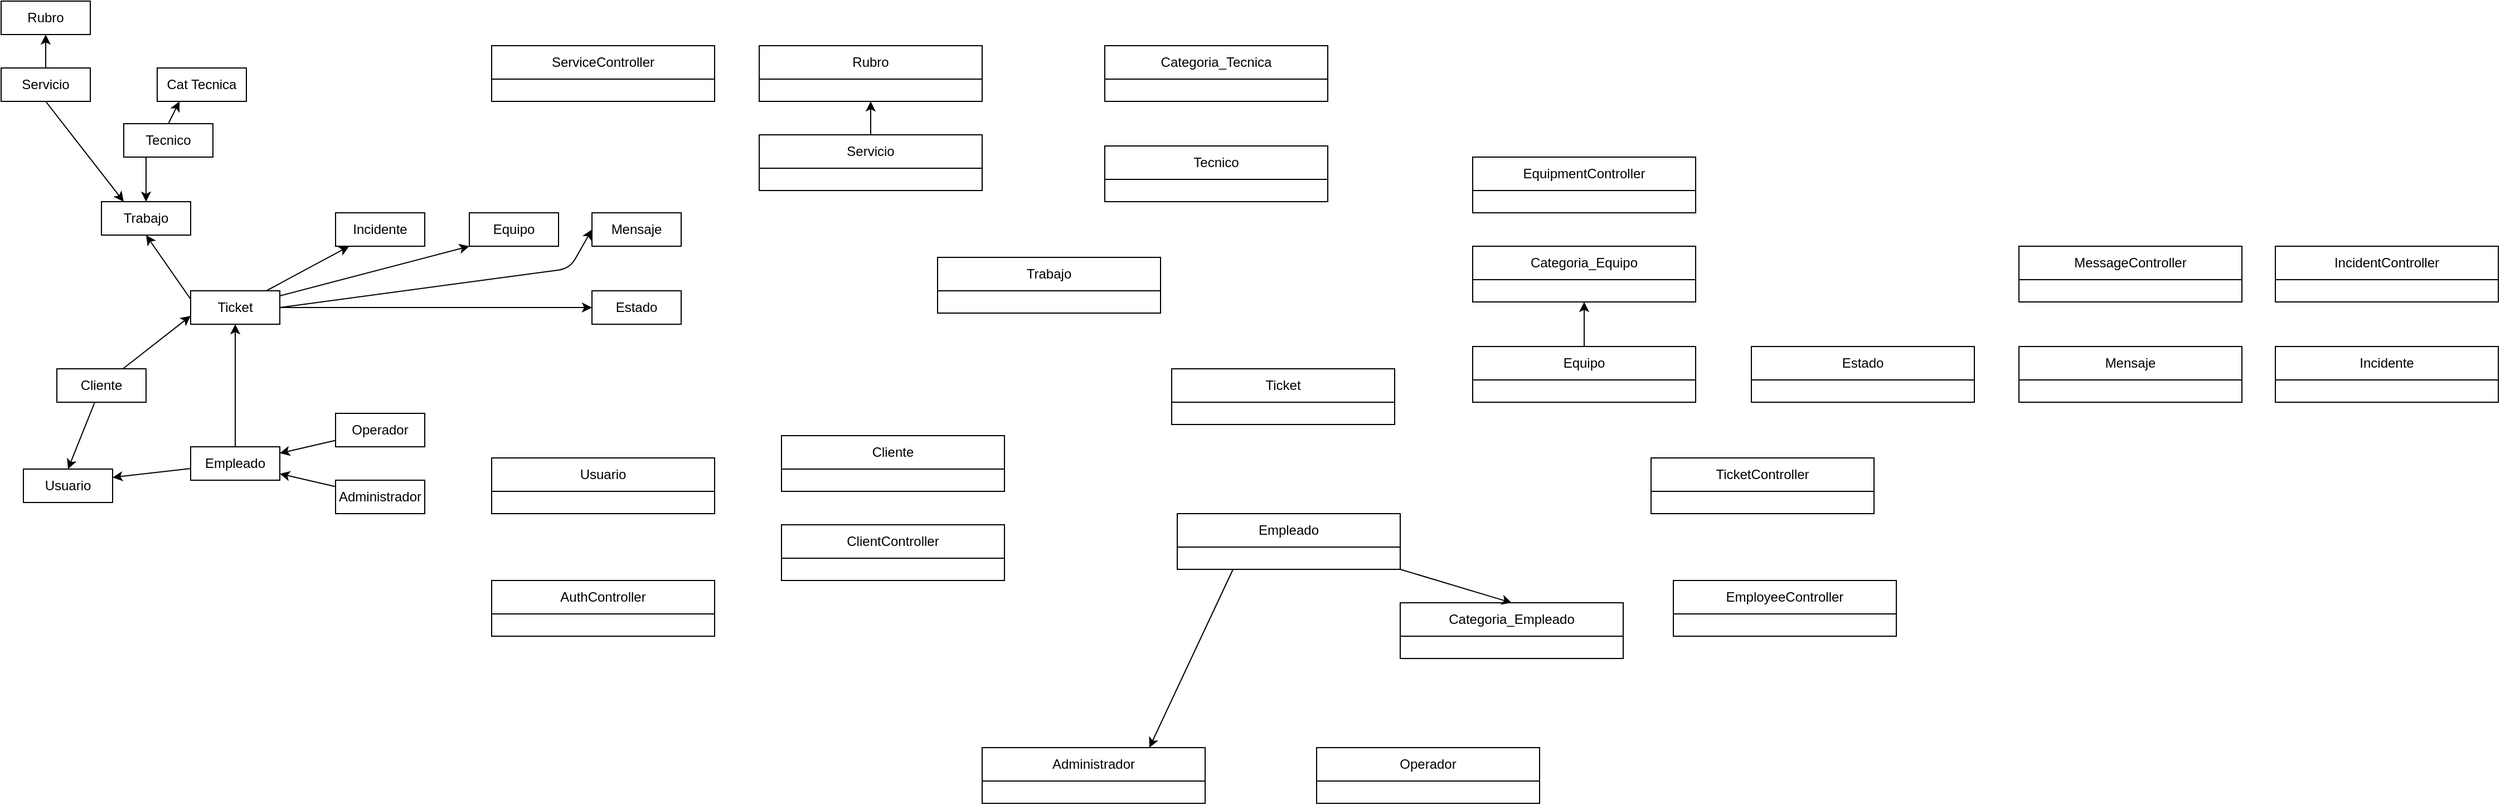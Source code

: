 <mxfile>
    <diagram id="MBveGb3QaeWdlnwQ4POW" name="Page-1">
        <mxGraphModel dx="1478" dy="1222" grid="1" gridSize="10" guides="1" tooltips="1" connect="1" arrows="1" fold="1" page="1" pageScale="1" pageWidth="850" pageHeight="1100" math="0" shadow="0">
            <root>
                <mxCell id="0"/>
                <mxCell id="1" parent="0"/>
                <mxCell id="24" style="edgeStyle=none;html=1;exitX=0.5;exitY=1;exitDx=0;exitDy=0;entryX=0.25;entryY=0;entryDx=0;entryDy=0;" parent="1" source="3" target="2" edge="1">
                    <mxGeometry relative="1" as="geometry"/>
                </mxCell>
                <mxCell id="29" style="edgeStyle=none;html=1;exitX=0.25;exitY=1;exitDx=0;exitDy=0;entryX=0.5;entryY=0;entryDx=0;entryDy=0;" parent="1" source="28" target="2" edge="1">
                    <mxGeometry relative="1" as="geometry"/>
                </mxCell>
                <mxCell id="2" value="Trabajo" style="whiteSpace=wrap;html=1;" parent="1" vertex="1">
                    <mxGeometry x="110" y="200" width="80" height="30" as="geometry"/>
                </mxCell>
                <mxCell id="27" value="" style="edgeStyle=none;html=1;" parent="1" source="3" target="26" edge="1">
                    <mxGeometry relative="1" as="geometry"/>
                </mxCell>
                <mxCell id="3" value="Servicio" style="whiteSpace=wrap;html=1;" parent="1" vertex="1">
                    <mxGeometry x="20" y="80" width="80" height="30" as="geometry"/>
                </mxCell>
                <mxCell id="4" value="Equipo" style="whiteSpace=wrap;html=1;" parent="1" vertex="1">
                    <mxGeometry x="440" y="210" width="80" height="30" as="geometry"/>
                </mxCell>
                <mxCell id="14" style="edgeStyle=none;html=1;entryX=0;entryY=0.75;entryDx=0;entryDy=0;" parent="1" source="5" target="9" edge="1">
                    <mxGeometry relative="1" as="geometry"/>
                </mxCell>
                <mxCell id="16" style="edgeStyle=none;html=1;entryX=0.5;entryY=0;entryDx=0;entryDy=0;" parent="1" source="5" target="13" edge="1">
                    <mxGeometry relative="1" as="geometry"/>
                </mxCell>
                <mxCell id="5" value="Cliente" style="whiteSpace=wrap;html=1;" parent="1" vertex="1">
                    <mxGeometry x="70" y="350" width="80" height="30" as="geometry"/>
                </mxCell>
                <mxCell id="7" value="Incidente" style="whiteSpace=wrap;html=1;" parent="1" vertex="1">
                    <mxGeometry x="320" y="210" width="80" height="30" as="geometry"/>
                </mxCell>
                <mxCell id="8" value="Mensaje" style="whiteSpace=wrap;html=1;" parent="1" vertex="1">
                    <mxGeometry x="550" y="210" width="80" height="30" as="geometry"/>
                </mxCell>
                <mxCell id="20" value="" style="edgeStyle=none;html=1;" parent="1" source="9" target="7" edge="1">
                    <mxGeometry relative="1" as="geometry"/>
                </mxCell>
                <mxCell id="21" value="" style="edgeStyle=none;html=1;entryX=0;entryY=1;entryDx=0;entryDy=0;" parent="1" source="9" target="4" edge="1">
                    <mxGeometry relative="1" as="geometry"/>
                </mxCell>
                <mxCell id="22" style="edgeStyle=none;html=1;exitX=0;exitY=0.25;exitDx=0;exitDy=0;entryX=0.5;entryY=1;entryDx=0;entryDy=0;" parent="1" source="9" target="2" edge="1">
                    <mxGeometry relative="1" as="geometry"/>
                </mxCell>
                <mxCell id="23" style="edgeStyle=none;html=1;exitX=1;exitY=0.5;exitDx=0;exitDy=0;entryX=0;entryY=0.5;entryDx=0;entryDy=0;" parent="1" source="9" target="8" edge="1">
                    <mxGeometry relative="1" as="geometry">
                        <Array as="points">
                            <mxPoint x="530" y="260"/>
                        </Array>
                    </mxGeometry>
                </mxCell>
                <mxCell id="33" style="edgeStyle=none;html=1;exitX=1;exitY=0.5;exitDx=0;exitDy=0;entryX=0;entryY=0.5;entryDx=0;entryDy=0;" parent="1" source="9" target="32" edge="1">
                    <mxGeometry relative="1" as="geometry">
                        <mxPoint x="440" y="300" as="targetPoint"/>
                    </mxGeometry>
                </mxCell>
                <mxCell id="9" value="Ticket" style="whiteSpace=wrap;html=1;" parent="1" vertex="1">
                    <mxGeometry x="190" y="280" width="80" height="30" as="geometry"/>
                </mxCell>
                <mxCell id="18" value="" style="edgeStyle=none;html=1;" parent="1" source="10" target="12" edge="1">
                    <mxGeometry relative="1" as="geometry"/>
                </mxCell>
                <mxCell id="10" value="Operador" style="whiteSpace=wrap;html=1;" parent="1" vertex="1">
                    <mxGeometry x="320" y="390" width="80" height="30" as="geometry"/>
                </mxCell>
                <mxCell id="19" value="" style="edgeStyle=none;html=1;" parent="1" source="11" target="12" edge="1">
                    <mxGeometry relative="1" as="geometry"/>
                </mxCell>
                <mxCell id="11" value="Administrador" style="whiteSpace=wrap;html=1;" parent="1" vertex="1">
                    <mxGeometry x="320" y="450" width="80" height="30" as="geometry"/>
                </mxCell>
                <mxCell id="15" style="edgeStyle=none;html=1;exitX=0.5;exitY=0;exitDx=0;exitDy=0;entryX=0.5;entryY=1;entryDx=0;entryDy=0;" parent="1" source="12" target="9" edge="1">
                    <mxGeometry relative="1" as="geometry"/>
                </mxCell>
                <mxCell id="17" style="edgeStyle=none;html=1;entryX=1;entryY=0.25;entryDx=0;entryDy=0;" parent="1" source="12" target="13" edge="1">
                    <mxGeometry relative="1" as="geometry"/>
                </mxCell>
                <mxCell id="12" value="Empleado" style="whiteSpace=wrap;html=1;" parent="1" vertex="1">
                    <mxGeometry x="190" y="420" width="80" height="30" as="geometry"/>
                </mxCell>
                <mxCell id="13" value="Usuario" style="whiteSpace=wrap;html=1;" parent="1" vertex="1">
                    <mxGeometry x="40" y="440" width="80" height="30" as="geometry"/>
                </mxCell>
                <mxCell id="26" value="Rubro" style="whiteSpace=wrap;html=1;" parent="1" vertex="1">
                    <mxGeometry x="20" y="20" width="80" height="30" as="geometry"/>
                </mxCell>
                <mxCell id="41" style="edgeStyle=none;html=1;exitX=0.5;exitY=0;exitDx=0;exitDy=0;entryX=0.25;entryY=1;entryDx=0;entryDy=0;" parent="1" source="28" target="40" edge="1">
                    <mxGeometry relative="1" as="geometry"/>
                </mxCell>
                <mxCell id="28" value="Tecnico" style="whiteSpace=wrap;html=1;" parent="1" vertex="1">
                    <mxGeometry x="130" y="130" width="80" height="30" as="geometry"/>
                </mxCell>
                <mxCell id="32" value="Estado" style="whiteSpace=wrap;html=1;" parent="1" vertex="1">
                    <mxGeometry x="550" y="280" width="80" height="30" as="geometry"/>
                </mxCell>
                <mxCell id="40" value="Cat Tecnica" style="whiteSpace=wrap;html=1;" parent="1" vertex="1">
                    <mxGeometry x="160" y="80" width="80" height="30" as="geometry"/>
                </mxCell>
                <mxCell id="42" value="Usuario" style="swimlane;fontStyle=0;childLayout=stackLayout;horizontal=1;startSize=30;horizontalStack=0;resizeParent=1;resizeParentMax=0;resizeLast=0;collapsible=1;marginBottom=0;whiteSpace=wrap;html=1;" vertex="1" parent="1">
                    <mxGeometry x="460" y="430" width="200" height="50" as="geometry"/>
                </mxCell>
                <mxCell id="43" value="Cliente" style="swimlane;fontStyle=0;childLayout=stackLayout;horizontal=1;startSize=30;horizontalStack=0;resizeParent=1;resizeParentMax=0;resizeLast=0;collapsible=1;marginBottom=0;whiteSpace=wrap;html=1;" vertex="1" parent="1">
                    <mxGeometry x="720" y="410" width="200" height="50" as="geometry">
                        <mxRectangle x="720" y="410" width="80" height="30" as="alternateBounds"/>
                    </mxGeometry>
                </mxCell>
                <mxCell id="44" value="Empleado" style="swimlane;fontStyle=0;childLayout=stackLayout;horizontal=1;startSize=30;horizontalStack=0;resizeParent=1;resizeParentMax=0;resizeLast=0;collapsible=1;marginBottom=0;whiteSpace=wrap;html=1;" vertex="1" parent="1">
                    <mxGeometry x="1075" y="480" width="200" height="50" as="geometry"/>
                </mxCell>
                <mxCell id="45" value="Operador" style="swimlane;fontStyle=0;childLayout=stackLayout;horizontal=1;startSize=30;horizontalStack=0;resizeParent=1;resizeParentMax=0;resizeLast=0;collapsible=1;marginBottom=0;whiteSpace=wrap;html=1;" vertex="1" parent="1">
                    <mxGeometry x="1200" y="690" width="200" height="50" as="geometry"/>
                </mxCell>
                <mxCell id="46" value="Administrador" style="swimlane;fontStyle=0;childLayout=stackLayout;horizontal=1;startSize=30;horizontalStack=0;resizeParent=1;resizeParentMax=0;resizeLast=0;collapsible=1;marginBottom=0;whiteSpace=wrap;html=1;" vertex="1" parent="1">
                    <mxGeometry x="900" y="690" width="200" height="50" as="geometry"/>
                </mxCell>
                <mxCell id="47" value="Servicio" style="swimlane;fontStyle=0;childLayout=stackLayout;horizontal=1;startSize=30;horizontalStack=0;resizeParent=1;resizeParentMax=0;resizeLast=0;collapsible=1;marginBottom=0;whiteSpace=wrap;html=1;" vertex="1" parent="1">
                    <mxGeometry x="700" y="140" width="200" height="50" as="geometry"/>
                </mxCell>
                <mxCell id="49" value="Ticket" style="swimlane;fontStyle=0;childLayout=stackLayout;horizontal=1;startSize=30;horizontalStack=0;resizeParent=1;resizeParentMax=0;resizeLast=0;collapsible=1;marginBottom=0;whiteSpace=wrap;html=1;" vertex="1" parent="1">
                    <mxGeometry x="1070" y="350" width="200" height="50" as="geometry"/>
                </mxCell>
                <mxCell id="50" value="Rubro" style="swimlane;fontStyle=0;childLayout=stackLayout;horizontal=1;startSize=30;horizontalStack=0;resizeParent=1;resizeParentMax=0;resizeLast=0;collapsible=1;marginBottom=0;whiteSpace=wrap;html=1;" vertex="1" parent="1">
                    <mxGeometry x="700" y="60" width="200" height="50" as="geometry"/>
                </mxCell>
                <mxCell id="51" value="Equipo" style="swimlane;fontStyle=0;childLayout=stackLayout;horizontal=1;startSize=30;horizontalStack=0;resizeParent=1;resizeParentMax=0;resizeLast=0;collapsible=1;marginBottom=0;whiteSpace=wrap;html=1;" vertex="1" parent="1">
                    <mxGeometry x="1340" y="330" width="200" height="50" as="geometry"/>
                </mxCell>
                <mxCell id="52" value="Mensaje" style="swimlane;fontStyle=0;childLayout=stackLayout;horizontal=1;startSize=30;horizontalStack=0;resizeParent=1;resizeParentMax=0;resizeLast=0;collapsible=1;marginBottom=0;whiteSpace=wrap;html=1;" vertex="1" parent="1">
                    <mxGeometry x="1830" y="330" width="200" height="50" as="geometry"/>
                </mxCell>
                <mxCell id="53" value="Estado" style="swimlane;fontStyle=0;childLayout=stackLayout;horizontal=1;startSize=30;horizontalStack=0;resizeParent=1;resizeParentMax=0;resizeLast=0;collapsible=1;marginBottom=0;whiteSpace=wrap;html=1;" vertex="1" parent="1">
                    <mxGeometry x="1590" y="330" width="200" height="50" as="geometry"/>
                </mxCell>
                <mxCell id="54" value="Tecnico" style="swimlane;fontStyle=0;childLayout=stackLayout;horizontal=1;startSize=30;horizontalStack=0;resizeParent=1;resizeParentMax=0;resizeLast=0;collapsible=1;marginBottom=0;whiteSpace=wrap;html=1;" vertex="1" parent="1">
                    <mxGeometry x="1010" y="150" width="200" height="50" as="geometry"/>
                </mxCell>
                <mxCell id="55" value="Trabajo" style="swimlane;fontStyle=0;childLayout=stackLayout;horizontal=1;startSize=30;horizontalStack=0;resizeParent=1;resizeParentMax=0;resizeLast=0;collapsible=1;marginBottom=0;whiteSpace=wrap;html=1;" vertex="1" parent="1">
                    <mxGeometry x="860" y="250" width="200" height="50" as="geometry"/>
                </mxCell>
                <mxCell id="56" value="Categoria_Tecnica" style="swimlane;fontStyle=0;childLayout=stackLayout;horizontal=1;startSize=30;horizontalStack=0;resizeParent=1;resizeParentMax=0;resizeLast=0;collapsible=1;marginBottom=0;whiteSpace=wrap;html=1;" vertex="1" parent="1">
                    <mxGeometry x="1010" y="60" width="200" height="50" as="geometry"/>
                </mxCell>
                <mxCell id="57" value="Categoria_Equipo" style="swimlane;fontStyle=0;childLayout=stackLayout;horizontal=1;startSize=30;horizontalStack=0;resizeParent=1;resizeParentMax=0;resizeLast=0;collapsible=1;marginBottom=0;whiteSpace=wrap;html=1;" vertex="1" parent="1">
                    <mxGeometry x="1340" y="240" width="200" height="50" as="geometry"/>
                </mxCell>
                <mxCell id="58" value="Categoria_Empleado" style="swimlane;fontStyle=0;childLayout=stackLayout;horizontal=1;startSize=30;horizontalStack=0;resizeParent=1;resizeParentMax=0;resizeLast=0;collapsible=1;marginBottom=0;whiteSpace=wrap;html=1;" vertex="1" parent="1">
                    <mxGeometry x="1275" y="560" width="200" height="50" as="geometry"/>
                </mxCell>
                <mxCell id="59" value="AuthController" style="swimlane;fontStyle=0;childLayout=stackLayout;horizontal=1;startSize=30;horizontalStack=0;resizeParent=1;resizeParentMax=0;resizeLast=0;collapsible=1;marginBottom=0;whiteSpace=wrap;html=1;" vertex="1" parent="1">
                    <mxGeometry x="460" y="540" width="200" height="50" as="geometry"/>
                </mxCell>
                <mxCell id="60" value="ServiceController" style="swimlane;fontStyle=0;childLayout=stackLayout;horizontal=1;startSize=30;horizontalStack=0;resizeParent=1;resizeParentMax=0;resizeLast=0;collapsible=1;marginBottom=0;whiteSpace=wrap;html=1;" vertex="1" parent="1">
                    <mxGeometry x="460" y="60" width="200" height="50" as="geometry"/>
                </mxCell>
                <mxCell id="61" value="EmployeeController" style="swimlane;fontStyle=0;childLayout=stackLayout;horizontal=1;startSize=30;horizontalStack=0;resizeParent=1;resizeParentMax=0;resizeLast=0;collapsible=1;marginBottom=0;whiteSpace=wrap;html=1;" vertex="1" parent="1">
                    <mxGeometry x="1520" y="540" width="200" height="50" as="geometry"/>
                </mxCell>
                <mxCell id="62" value="ClientController" style="swimlane;fontStyle=0;childLayout=stackLayout;horizontal=1;startSize=30;horizontalStack=0;resizeParent=1;resizeParentMax=0;resizeLast=0;collapsible=1;marginBottom=0;whiteSpace=wrap;html=1;" vertex="1" parent="1">
                    <mxGeometry x="720" y="490" width="200" height="50" as="geometry"/>
                </mxCell>
                <mxCell id="63" value="TicketController&lt;span style=&quot;font-family: monospace; font-size: 0px; text-align: start; text-wrap-mode: nowrap;&quot;&gt;%3CmxGraphModel%3E%3Croot%3E%3CmxCell%20id%3D%220%22%2F%3E%3CmxCell%20id%3D%221%22%20parent%3D%220%22%2F%3E%3CmxCell%20id%3D%222%22%20value%3D%22ClientController%22%20style%3D%22swimlane%3BfontStyle%3D0%3BchildLayout%3DstackLayout%3Bhorizontal%3D1%3BstartSize%3D30%3BhorizontalStack%3D0%3BresizeParent%3D1%3BresizeParentMax%3D0%3BresizeLast%3D0%3Bcollapsible%3D1%3BmarginBottom%3D0%3BwhiteSpace%3Dwrap%3Bhtml%3D1%3B%22%20vertex%3D%221%22%20parent%3D%221%22%3E%3CmxGeometry%20x%3D%22860%22%20y%3D%22610%22%20width%3D%22200%22%20height%3D%2250%22%20as%3D%22geometry%22%2F%3E%3C%2FmxCell%3E%3C%2Froot%3E%3C%2FmxGraphModel%3E&lt;/span&gt;" style="swimlane;fontStyle=0;childLayout=stackLayout;horizontal=1;startSize=30;horizontalStack=0;resizeParent=1;resizeParentMax=0;resizeLast=0;collapsible=1;marginBottom=0;whiteSpace=wrap;html=1;" vertex="1" parent="1">
                    <mxGeometry x="1500" y="430" width="200" height="50" as="geometry"/>
                </mxCell>
                <mxCell id="64" value="IncidentController" style="swimlane;fontStyle=0;childLayout=stackLayout;horizontal=1;startSize=30;horizontalStack=0;resizeParent=1;resizeParentMax=0;resizeLast=0;collapsible=1;marginBottom=0;whiteSpace=wrap;html=1;" vertex="1" parent="1">
                    <mxGeometry x="2060" y="240" width="200" height="50" as="geometry"/>
                </mxCell>
                <mxCell id="65" value="MessageController" style="swimlane;fontStyle=0;childLayout=stackLayout;horizontal=1;startSize=30;horizontalStack=0;resizeParent=1;resizeParentMax=0;resizeLast=0;collapsible=1;marginBottom=0;whiteSpace=wrap;html=1;" vertex="1" parent="1">
                    <mxGeometry x="1830" y="240" width="200" height="50" as="geometry"/>
                </mxCell>
                <mxCell id="66" value="EquipmentController" style="swimlane;fontStyle=0;childLayout=stackLayout;horizontal=1;startSize=30;horizontalStack=0;resizeParent=1;resizeParentMax=0;resizeLast=0;collapsible=1;marginBottom=0;whiteSpace=wrap;html=1;" vertex="1" parent="1">
                    <mxGeometry x="1340" y="160" width="200" height="50" as="geometry"/>
                </mxCell>
                <mxCell id="67" value="" style="edgeStyle=none;html=1;exitX=0.5;exitY=0;exitDx=0;exitDy=0;entryX=0.5;entryY=1;entryDx=0;entryDy=0;" edge="1" parent="1" source="47" target="50">
                    <mxGeometry relative="1" as="geometry">
                        <mxPoint x="1320" y="750" as="sourcePoint"/>
                        <mxPoint x="1360" y="670" as="targetPoint"/>
                    </mxGeometry>
                </mxCell>
                <mxCell id="68" value="" style="edgeStyle=none;html=1;exitX=0.5;exitY=0;exitDx=0;exitDy=0;entryX=0.5;entryY=1;entryDx=0;entryDy=0;" edge="1" parent="1" source="51" target="57">
                    <mxGeometry relative="1" as="geometry">
                        <mxPoint x="1266" y="464" as="sourcePoint"/>
                        <mxPoint x="1530" y="290" as="targetPoint"/>
                    </mxGeometry>
                </mxCell>
                <mxCell id="69" value="" style="edgeStyle=none;html=1;entryX=0.5;entryY=0;entryDx=0;entryDy=0;exitX=1;exitY=1;exitDx=0;exitDy=0;" edge="1" parent="1" source="44" target="58">
                    <mxGeometry relative="1" as="geometry">
                        <mxPoint x="1310" y="530" as="sourcePoint"/>
                        <mxPoint x="1635" y="950" as="targetPoint"/>
                    </mxGeometry>
                </mxCell>
                <mxCell id="70" value="Incidente" style="swimlane;fontStyle=0;childLayout=stackLayout;horizontal=1;startSize=30;horizontalStack=0;resizeParent=1;resizeParentMax=0;resizeLast=0;collapsible=1;marginBottom=0;whiteSpace=wrap;html=1;" vertex="1" parent="1">
                    <mxGeometry x="2060" y="330" width="200" height="50" as="geometry"/>
                </mxCell>
                <mxCell id="71" value="" style="edgeStyle=none;html=1;entryX=0.75;entryY=0;entryDx=0;entryDy=0;exitX=0.25;exitY=1;exitDx=0;exitDy=0;" edge="1" parent="1" source="44" target="46">
                    <mxGeometry relative="1" as="geometry">
                        <mxPoint x="1040" y="640" as="sourcePoint"/>
                        <mxPoint x="1140" y="670" as="targetPoint"/>
                    </mxGeometry>
                </mxCell>
            </root>
        </mxGraphModel>
    </diagram>
</mxfile>